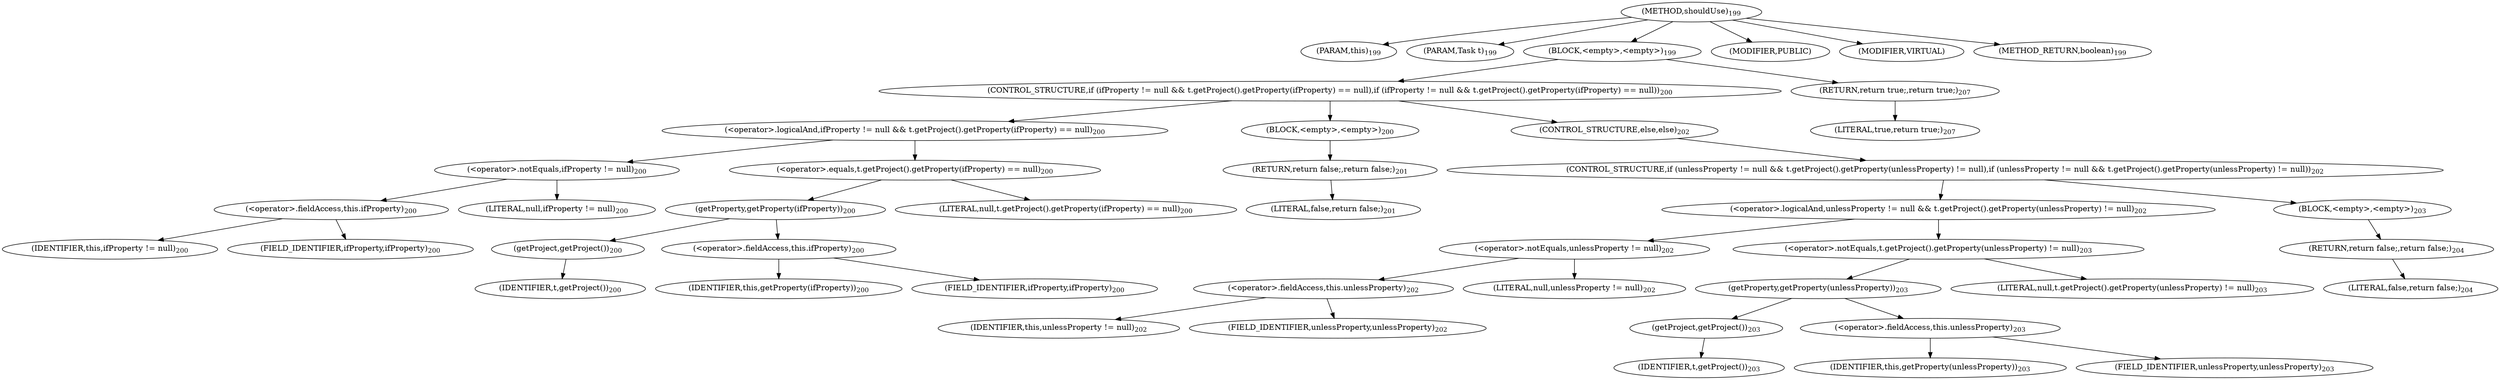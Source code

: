 digraph "shouldUse" {  
"242" [label = <(METHOD,shouldUse)<SUB>199</SUB>> ]
"243" [label = <(PARAM,this)<SUB>199</SUB>> ]
"244" [label = <(PARAM,Task t)<SUB>199</SUB>> ]
"245" [label = <(BLOCK,&lt;empty&gt;,&lt;empty&gt;)<SUB>199</SUB>> ]
"246" [label = <(CONTROL_STRUCTURE,if (ifProperty != null &amp;&amp; t.getProject().getProperty(ifProperty) == null),if (ifProperty != null &amp;&amp; t.getProject().getProperty(ifProperty) == null))<SUB>200</SUB>> ]
"247" [label = <(&lt;operator&gt;.logicalAnd,ifProperty != null &amp;&amp; t.getProject().getProperty(ifProperty) == null)<SUB>200</SUB>> ]
"248" [label = <(&lt;operator&gt;.notEquals,ifProperty != null)<SUB>200</SUB>> ]
"249" [label = <(&lt;operator&gt;.fieldAccess,this.ifProperty)<SUB>200</SUB>> ]
"250" [label = <(IDENTIFIER,this,ifProperty != null)<SUB>200</SUB>> ]
"251" [label = <(FIELD_IDENTIFIER,ifProperty,ifProperty)<SUB>200</SUB>> ]
"252" [label = <(LITERAL,null,ifProperty != null)<SUB>200</SUB>> ]
"253" [label = <(&lt;operator&gt;.equals,t.getProject().getProperty(ifProperty) == null)<SUB>200</SUB>> ]
"254" [label = <(getProperty,getProperty(ifProperty))<SUB>200</SUB>> ]
"255" [label = <(getProject,getProject())<SUB>200</SUB>> ]
"256" [label = <(IDENTIFIER,t,getProject())<SUB>200</SUB>> ]
"257" [label = <(&lt;operator&gt;.fieldAccess,this.ifProperty)<SUB>200</SUB>> ]
"258" [label = <(IDENTIFIER,this,getProperty(ifProperty))<SUB>200</SUB>> ]
"259" [label = <(FIELD_IDENTIFIER,ifProperty,ifProperty)<SUB>200</SUB>> ]
"260" [label = <(LITERAL,null,t.getProject().getProperty(ifProperty) == null)<SUB>200</SUB>> ]
"261" [label = <(BLOCK,&lt;empty&gt;,&lt;empty&gt;)<SUB>200</SUB>> ]
"262" [label = <(RETURN,return false;,return false;)<SUB>201</SUB>> ]
"263" [label = <(LITERAL,false,return false;)<SUB>201</SUB>> ]
"264" [label = <(CONTROL_STRUCTURE,else,else)<SUB>202</SUB>> ]
"265" [label = <(CONTROL_STRUCTURE,if (unlessProperty != null &amp;&amp; t.getProject().getProperty(unlessProperty) != null),if (unlessProperty != null &amp;&amp; t.getProject().getProperty(unlessProperty) != null))<SUB>202</SUB>> ]
"266" [label = <(&lt;operator&gt;.logicalAnd,unlessProperty != null &amp;&amp; t.getProject().getProperty(unlessProperty) != null)<SUB>202</SUB>> ]
"267" [label = <(&lt;operator&gt;.notEquals,unlessProperty != null)<SUB>202</SUB>> ]
"268" [label = <(&lt;operator&gt;.fieldAccess,this.unlessProperty)<SUB>202</SUB>> ]
"269" [label = <(IDENTIFIER,this,unlessProperty != null)<SUB>202</SUB>> ]
"270" [label = <(FIELD_IDENTIFIER,unlessProperty,unlessProperty)<SUB>202</SUB>> ]
"271" [label = <(LITERAL,null,unlessProperty != null)<SUB>202</SUB>> ]
"272" [label = <(&lt;operator&gt;.notEquals,t.getProject().getProperty(unlessProperty) != null)<SUB>203</SUB>> ]
"273" [label = <(getProperty,getProperty(unlessProperty))<SUB>203</SUB>> ]
"274" [label = <(getProject,getProject())<SUB>203</SUB>> ]
"275" [label = <(IDENTIFIER,t,getProject())<SUB>203</SUB>> ]
"276" [label = <(&lt;operator&gt;.fieldAccess,this.unlessProperty)<SUB>203</SUB>> ]
"277" [label = <(IDENTIFIER,this,getProperty(unlessProperty))<SUB>203</SUB>> ]
"278" [label = <(FIELD_IDENTIFIER,unlessProperty,unlessProperty)<SUB>203</SUB>> ]
"279" [label = <(LITERAL,null,t.getProject().getProperty(unlessProperty) != null)<SUB>203</SUB>> ]
"280" [label = <(BLOCK,&lt;empty&gt;,&lt;empty&gt;)<SUB>203</SUB>> ]
"281" [label = <(RETURN,return false;,return false;)<SUB>204</SUB>> ]
"282" [label = <(LITERAL,false,return false;)<SUB>204</SUB>> ]
"283" [label = <(RETURN,return true;,return true;)<SUB>207</SUB>> ]
"284" [label = <(LITERAL,true,return true;)<SUB>207</SUB>> ]
"285" [label = <(MODIFIER,PUBLIC)> ]
"286" [label = <(MODIFIER,VIRTUAL)> ]
"287" [label = <(METHOD_RETURN,boolean)<SUB>199</SUB>> ]
  "242" -> "243" 
  "242" -> "244" 
  "242" -> "245" 
  "242" -> "285" 
  "242" -> "286" 
  "242" -> "287" 
  "245" -> "246" 
  "245" -> "283" 
  "246" -> "247" 
  "246" -> "261" 
  "246" -> "264" 
  "247" -> "248" 
  "247" -> "253" 
  "248" -> "249" 
  "248" -> "252" 
  "249" -> "250" 
  "249" -> "251" 
  "253" -> "254" 
  "253" -> "260" 
  "254" -> "255" 
  "254" -> "257" 
  "255" -> "256" 
  "257" -> "258" 
  "257" -> "259" 
  "261" -> "262" 
  "262" -> "263" 
  "264" -> "265" 
  "265" -> "266" 
  "265" -> "280" 
  "266" -> "267" 
  "266" -> "272" 
  "267" -> "268" 
  "267" -> "271" 
  "268" -> "269" 
  "268" -> "270" 
  "272" -> "273" 
  "272" -> "279" 
  "273" -> "274" 
  "273" -> "276" 
  "274" -> "275" 
  "276" -> "277" 
  "276" -> "278" 
  "280" -> "281" 
  "281" -> "282" 
  "283" -> "284" 
}
